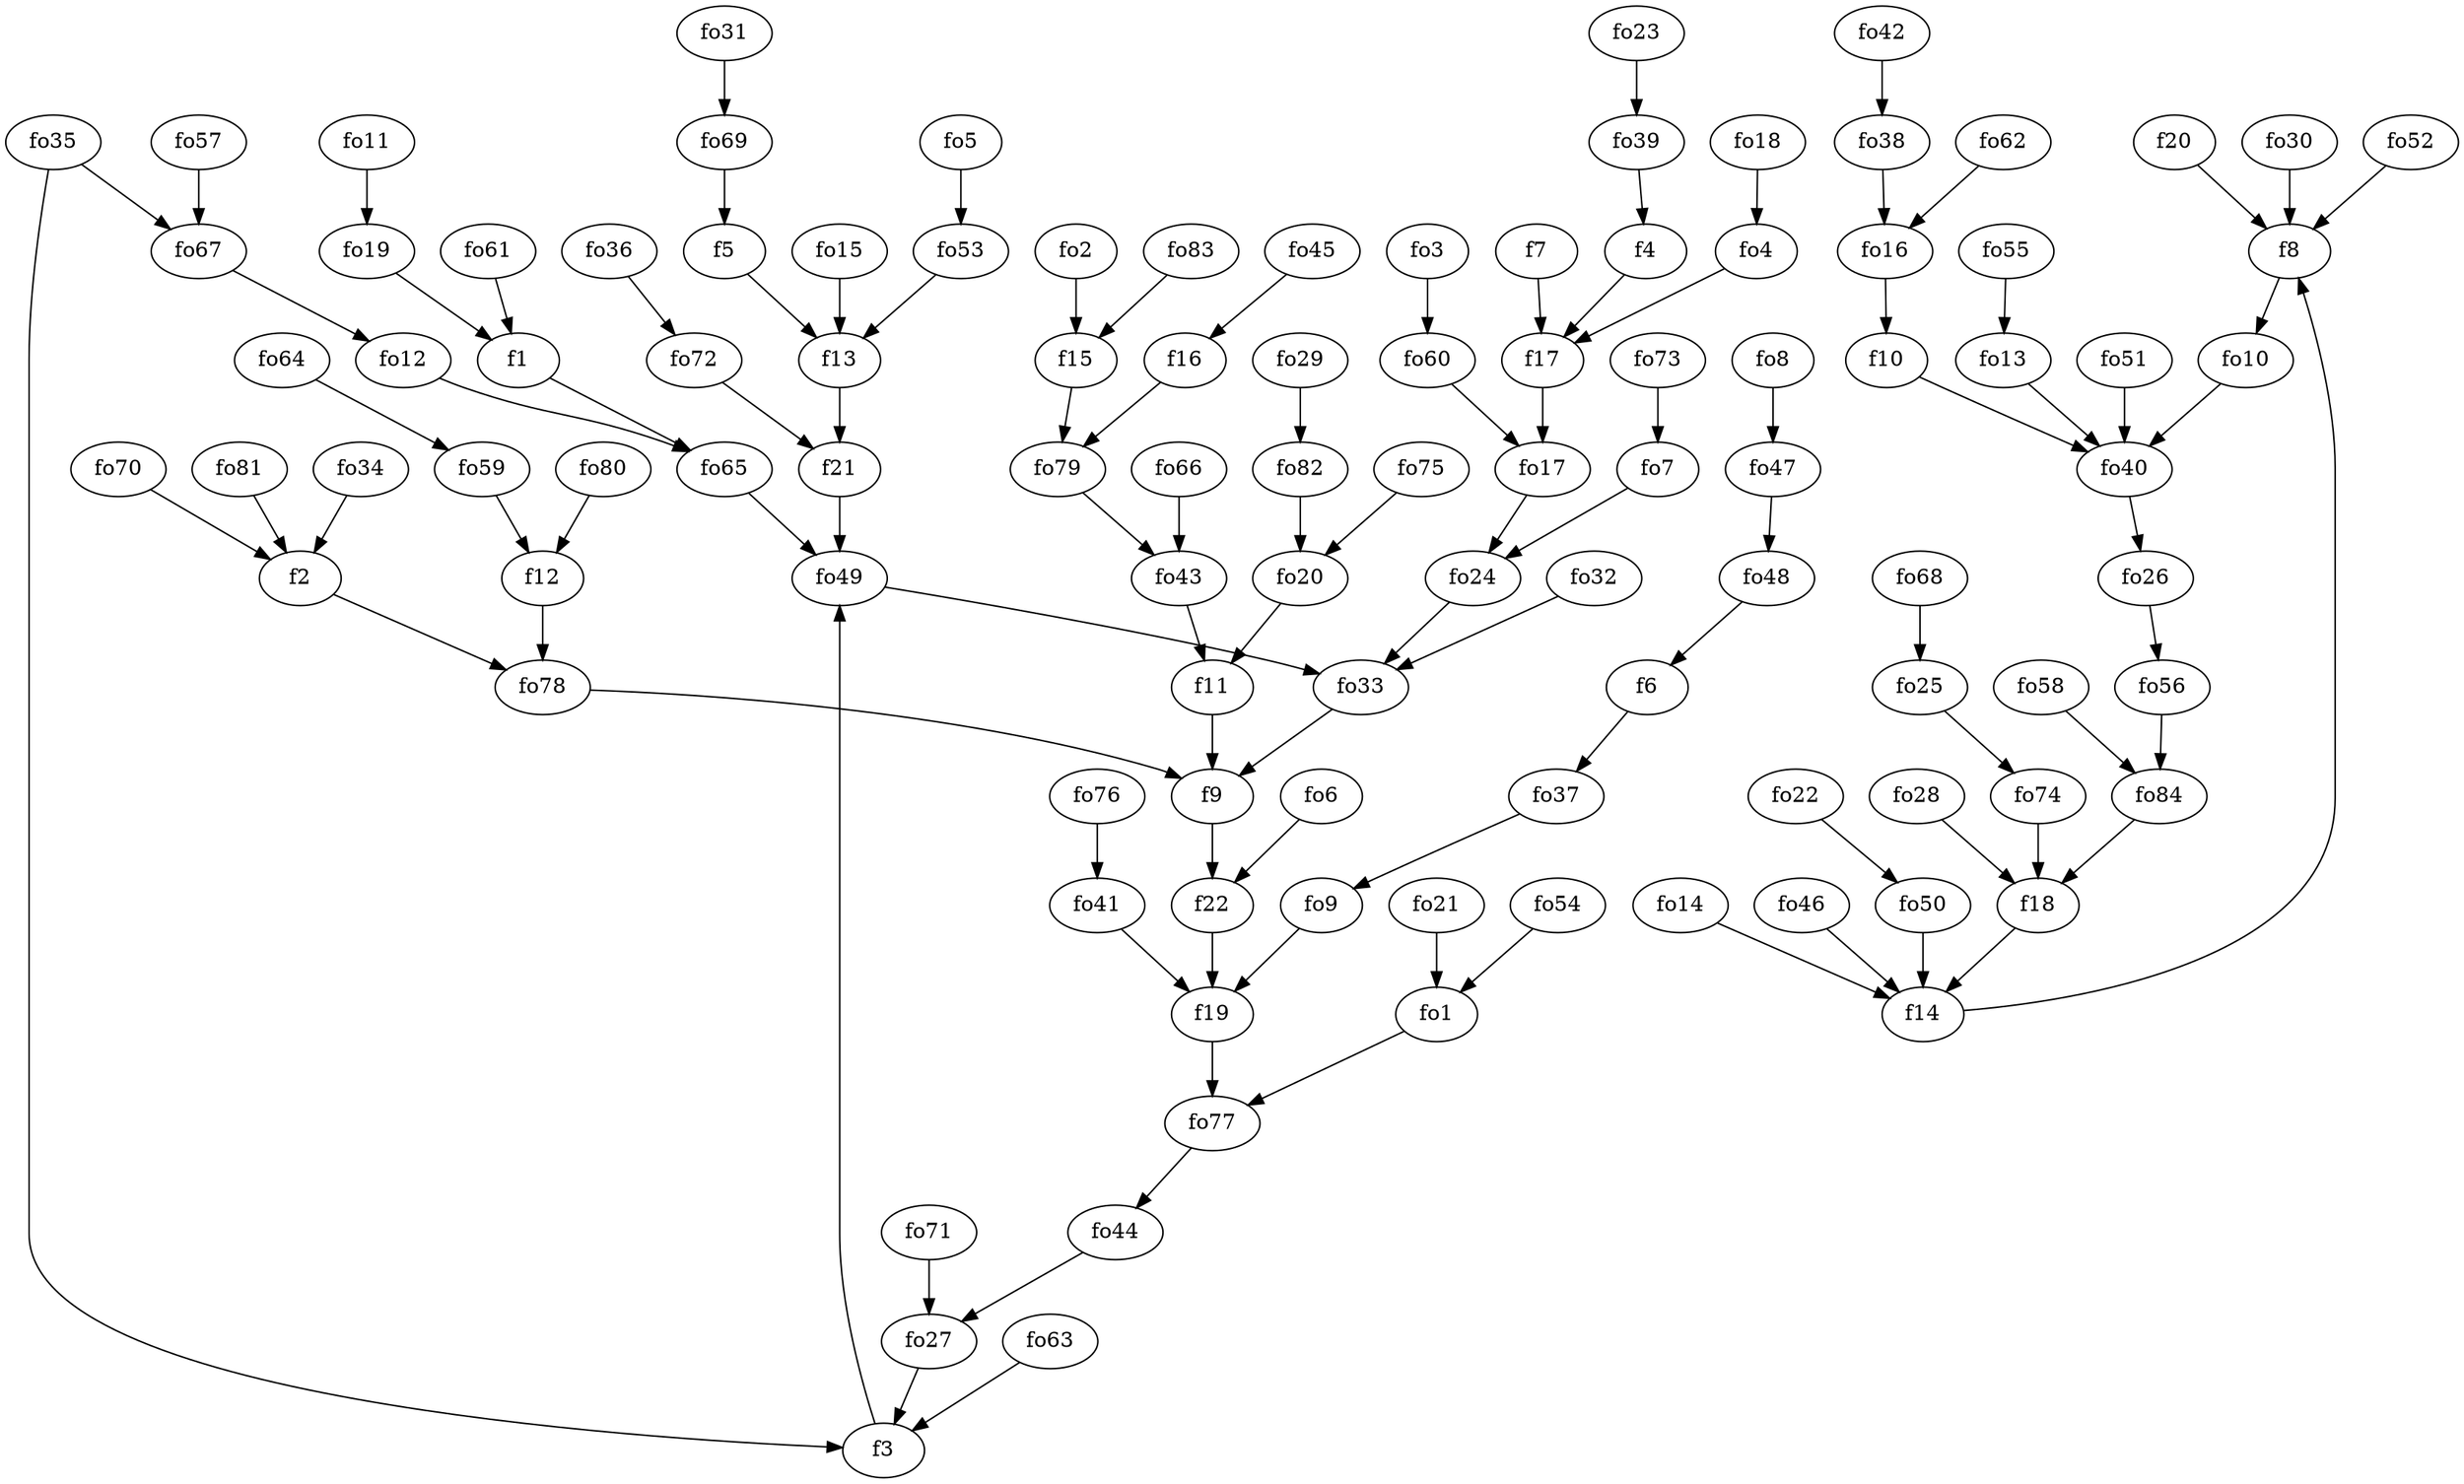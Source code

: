 strict digraph  {
f1;
f2;
f3;
f4;
f5;
f6;
f7;
f8;
f9;
f10;
f11;
f12;
f13;
f14;
f15;
f16;
f17;
f18;
f19;
f20;
f21;
f22;
fo1;
fo2;
fo3;
fo4;
fo5;
fo6;
fo7;
fo8;
fo9;
fo10;
fo11;
fo12;
fo13;
fo14;
fo15;
fo16;
fo17;
fo18;
fo19;
fo20;
fo21;
fo22;
fo23;
fo24;
fo25;
fo26;
fo27;
fo28;
fo29;
fo30;
fo31;
fo32;
fo33;
fo34;
fo35;
fo36;
fo37;
fo38;
fo39;
fo40;
fo41;
fo42;
fo43;
fo44;
fo45;
fo46;
fo47;
fo48;
fo49;
fo50;
fo51;
fo52;
fo53;
fo54;
fo55;
fo56;
fo57;
fo58;
fo59;
fo60;
fo61;
fo62;
fo63;
fo64;
fo65;
fo66;
fo67;
fo68;
fo69;
fo70;
fo71;
fo72;
fo73;
fo74;
fo75;
fo76;
fo77;
fo78;
fo79;
fo80;
fo81;
fo82;
fo83;
fo84;
f1 -> fo65  [weight=2];
f2 -> fo78  [weight=2];
f3 -> fo49  [weight=2];
f4 -> f17  [weight=2];
f5 -> f13  [weight=2];
f6 -> fo37  [weight=2];
f7 -> f17  [weight=2];
f8 -> fo10  [weight=2];
f9 -> f22  [weight=2];
f10 -> fo40  [weight=2];
f11 -> f9  [weight=2];
f12 -> fo78  [weight=2];
f13 -> f21  [weight=2];
f14 -> f8  [weight=2];
f15 -> fo79  [weight=2];
f16 -> fo79  [weight=2];
f17 -> fo17  [weight=2];
f18 -> f14  [weight=2];
f19 -> fo77  [weight=2];
f20 -> f8  [weight=2];
f21 -> fo49  [weight=2];
f22 -> f19  [weight=2];
fo1 -> fo77  [weight=2];
fo2 -> f15  [weight=2];
fo3 -> fo60  [weight=2];
fo4 -> f17  [weight=2];
fo5 -> fo53  [weight=2];
fo6 -> f22  [weight=2];
fo7 -> fo24  [weight=2];
fo8 -> fo47  [weight=2];
fo9 -> f19  [weight=2];
fo10 -> fo40  [weight=2];
fo11 -> fo19  [weight=2];
fo12 -> fo65  [weight=2];
fo13 -> fo40  [weight=2];
fo14 -> f14  [weight=2];
fo15 -> f13  [weight=2];
fo16 -> f10  [weight=2];
fo17 -> fo24  [weight=2];
fo18 -> fo4  [weight=2];
fo19 -> f1  [weight=2];
fo20 -> f11  [weight=2];
fo21 -> fo1  [weight=2];
fo22 -> fo50  [weight=2];
fo23 -> fo39  [weight=2];
fo24 -> fo33  [weight=2];
fo25 -> fo74  [weight=2];
fo26 -> fo56  [weight=2];
fo27 -> f3  [weight=2];
fo28 -> f18  [weight=2];
fo29 -> fo82  [weight=2];
fo30 -> f8  [weight=2];
fo31 -> fo69  [weight=2];
fo32 -> fo33  [weight=2];
fo33 -> f9  [weight=2];
fo34 -> f2  [weight=2];
fo35 -> fo67  [weight=2];
fo35 -> f3  [weight=2];
fo36 -> fo72  [weight=2];
fo37 -> fo9  [weight=2];
fo38 -> fo16  [weight=2];
fo39 -> f4  [weight=2];
fo40 -> fo26  [weight=2];
fo41 -> f19  [weight=2];
fo42 -> fo38  [weight=2];
fo43 -> f11  [weight=2];
fo44 -> fo27  [weight=2];
fo45 -> f16  [weight=2];
fo46 -> f14  [weight=2];
fo47 -> fo48  [weight=2];
fo48 -> f6  [weight=2];
fo49 -> fo33  [weight=2];
fo50 -> f14  [weight=2];
fo51 -> fo40  [weight=2];
fo52 -> f8  [weight=2];
fo53 -> f13  [weight=2];
fo54 -> fo1  [weight=2];
fo55 -> fo13  [weight=2];
fo56 -> fo84  [weight=2];
fo57 -> fo67  [weight=2];
fo58 -> fo84  [weight=2];
fo59 -> f12  [weight=2];
fo60 -> fo17  [weight=2];
fo61 -> f1  [weight=2];
fo62 -> fo16  [weight=2];
fo63 -> f3  [weight=2];
fo64 -> fo59  [weight=2];
fo65 -> fo49  [weight=2];
fo66 -> fo43  [weight=2];
fo67 -> fo12  [weight=2];
fo68 -> fo25  [weight=2];
fo69 -> f5  [weight=2];
fo70 -> f2  [weight=2];
fo71 -> fo27  [weight=2];
fo72 -> f21  [weight=2];
fo73 -> fo7  [weight=2];
fo74 -> f18  [weight=2];
fo75 -> fo20  [weight=2];
fo76 -> fo41  [weight=2];
fo77 -> fo44  [weight=2];
fo78 -> f9  [weight=2];
fo79 -> fo43  [weight=2];
fo80 -> f12  [weight=2];
fo81 -> f2  [weight=2];
fo82 -> fo20  [weight=2];
fo83 -> f15  [weight=2];
fo84 -> f18  [weight=2];
}
